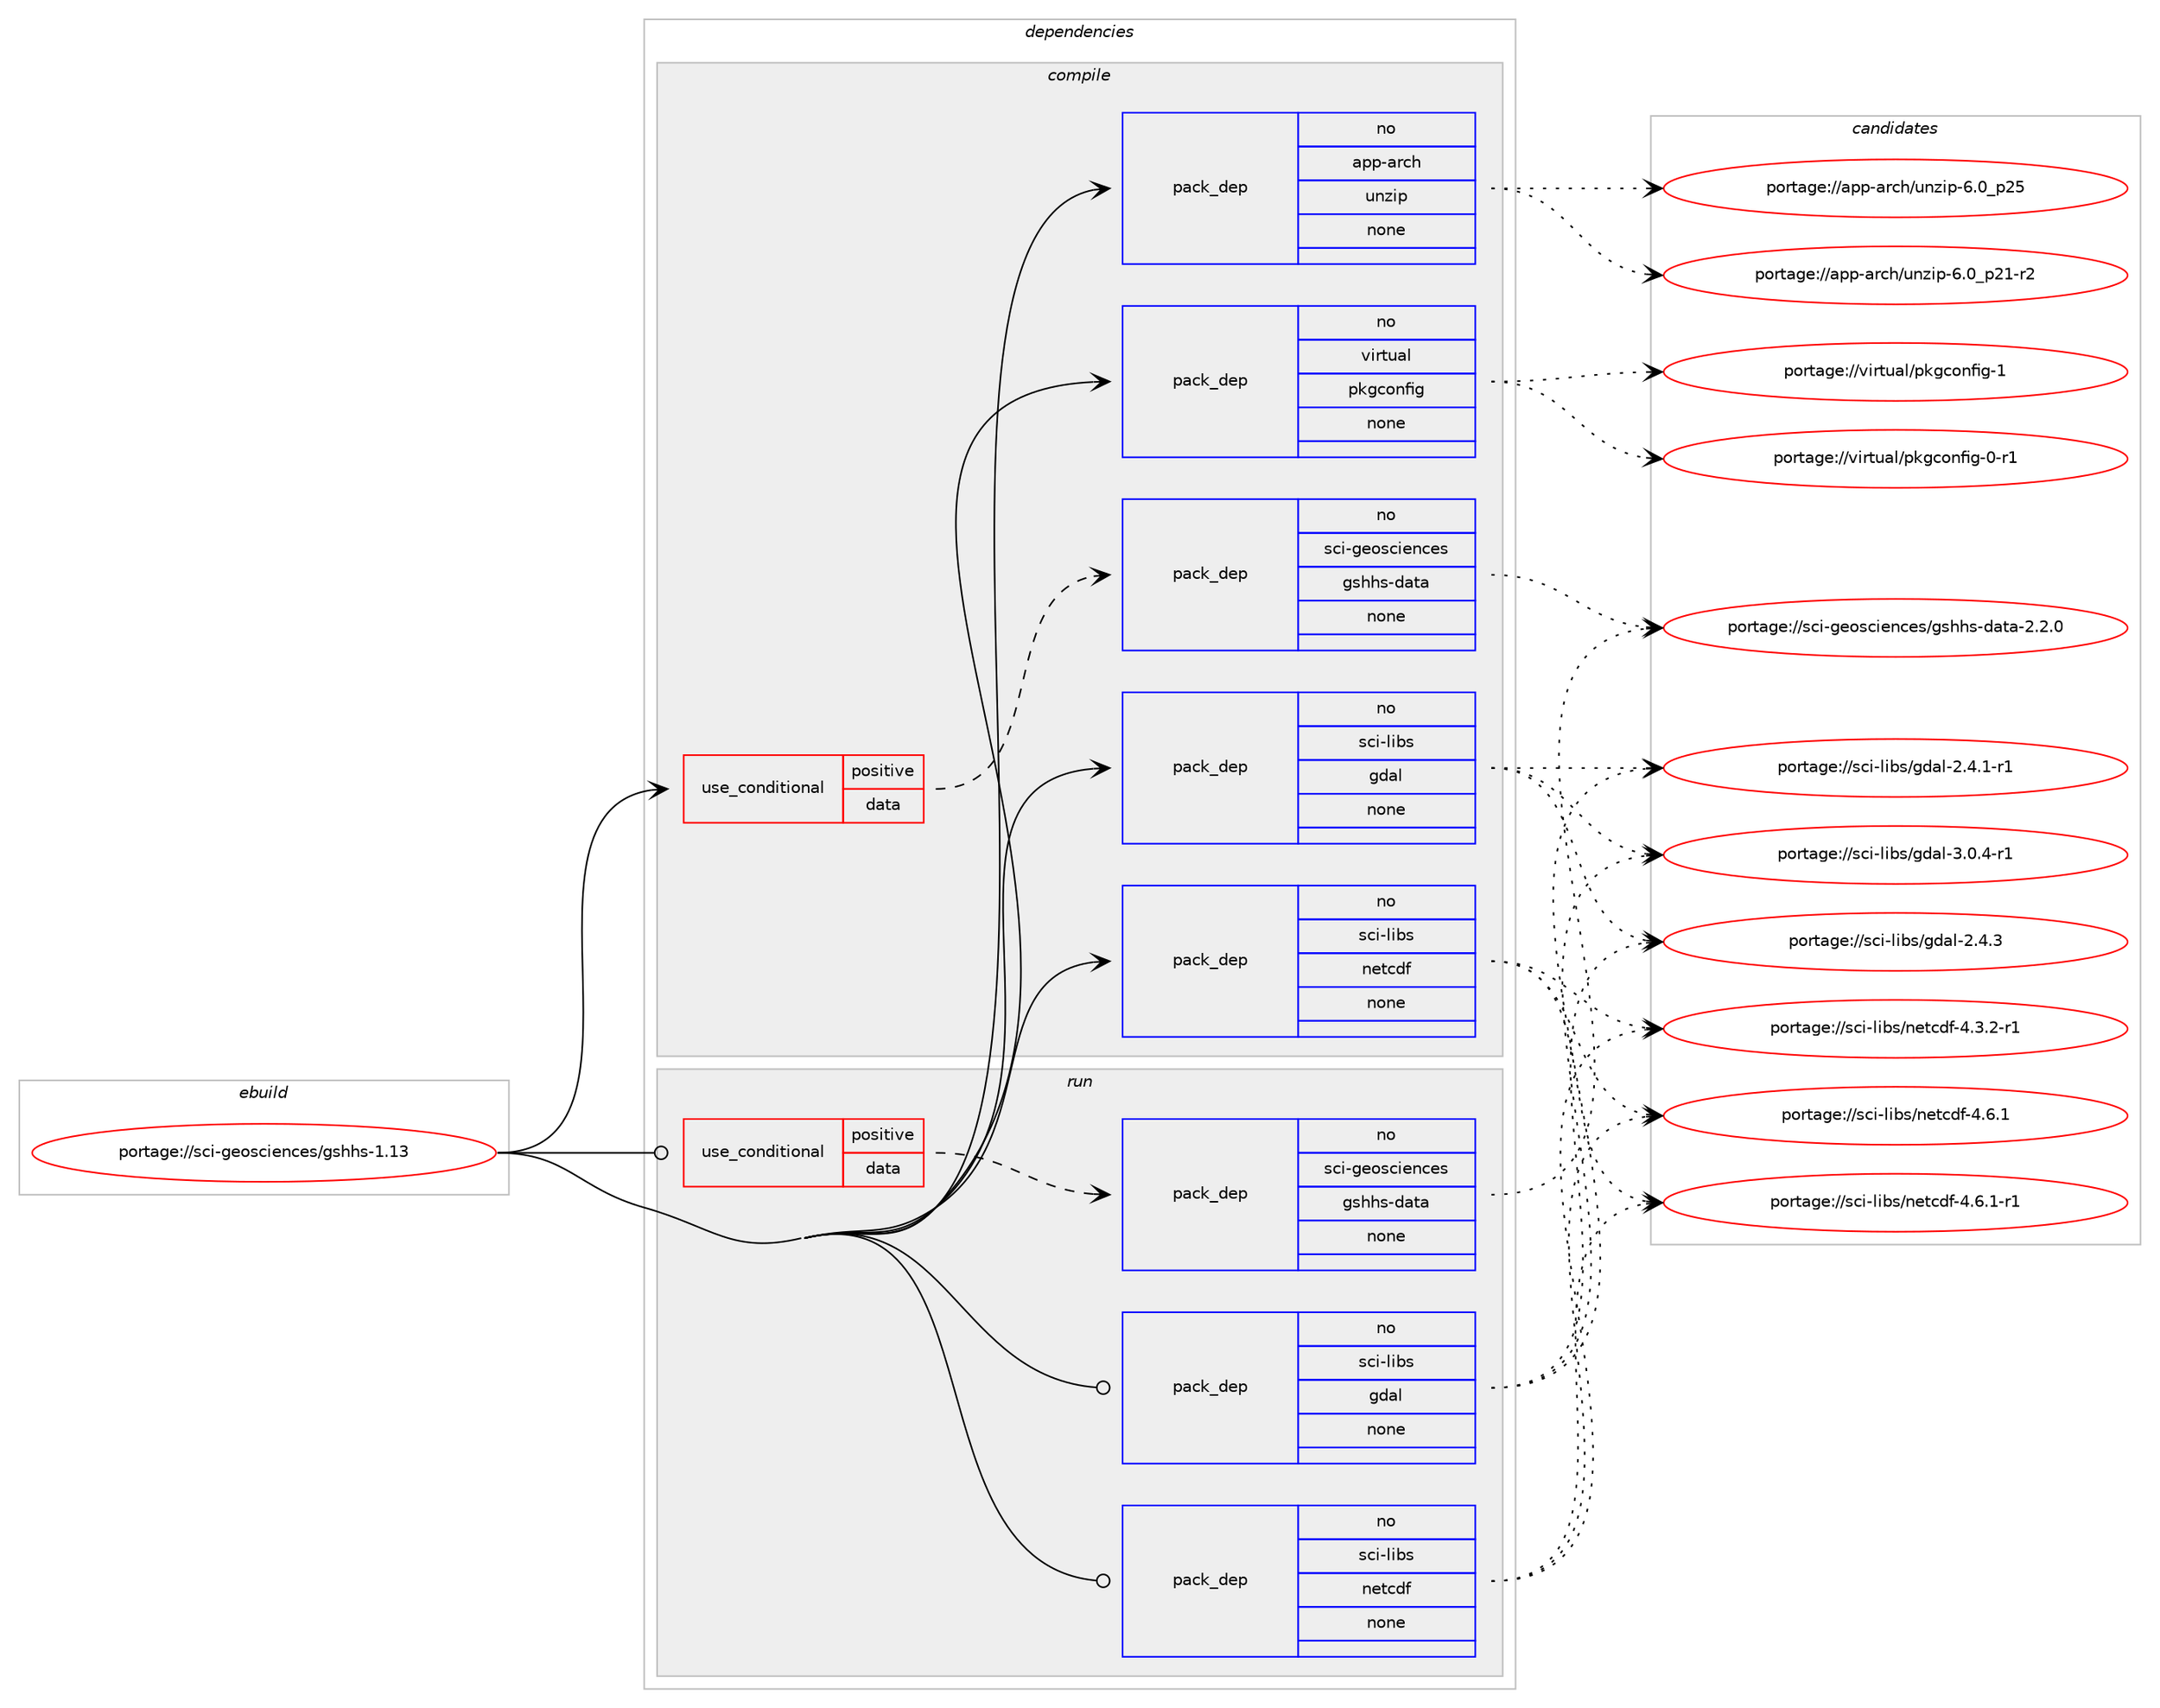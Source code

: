 digraph prolog {

# *************
# Graph options
# *************

newrank=true;
concentrate=true;
compound=true;
graph [rankdir=LR,fontname=Helvetica,fontsize=10,ranksep=1.5];#, ranksep=2.5, nodesep=0.2];
edge  [arrowhead=vee];
node  [fontname=Helvetica,fontsize=10];

# **********
# The ebuild
# **********

subgraph cluster_leftcol {
color=gray;
rank=same;
label=<<i>ebuild</i>>;
id [label="portage://sci-geosciences/gshhs-1.13", color=red, width=4, href="../sci-geosciences/gshhs-1.13.svg"];
}

# ****************
# The dependencies
# ****************

subgraph cluster_midcol {
color=gray;
label=<<i>dependencies</i>>;
subgraph cluster_compile {
fillcolor="#eeeeee";
style=filled;
label=<<i>compile</i>>;
subgraph cond7674 {
dependency41810 [label=<<TABLE BORDER="0" CELLBORDER="1" CELLSPACING="0" CELLPADDING="4"><TR><TD ROWSPAN="3" CELLPADDING="10">use_conditional</TD></TR><TR><TD>positive</TD></TR><TR><TD>data</TD></TR></TABLE>>, shape=none, color=red];
subgraph pack33248 {
dependency41811 [label=<<TABLE BORDER="0" CELLBORDER="1" CELLSPACING="0" CELLPADDING="4" WIDTH="220"><TR><TD ROWSPAN="6" CELLPADDING="30">pack_dep</TD></TR><TR><TD WIDTH="110">no</TD></TR><TR><TD>sci-geosciences</TD></TR><TR><TD>gshhs-data</TD></TR><TR><TD>none</TD></TR><TR><TD></TD></TR></TABLE>>, shape=none, color=blue];
}
dependency41810:e -> dependency41811:w [weight=20,style="dashed",arrowhead="vee"];
}
id:e -> dependency41810:w [weight=20,style="solid",arrowhead="vee"];
subgraph pack33249 {
dependency41812 [label=<<TABLE BORDER="0" CELLBORDER="1" CELLSPACING="0" CELLPADDING="4" WIDTH="220"><TR><TD ROWSPAN="6" CELLPADDING="30">pack_dep</TD></TR><TR><TD WIDTH="110">no</TD></TR><TR><TD>app-arch</TD></TR><TR><TD>unzip</TD></TR><TR><TD>none</TD></TR><TR><TD></TD></TR></TABLE>>, shape=none, color=blue];
}
id:e -> dependency41812:w [weight=20,style="solid",arrowhead="vee"];
subgraph pack33250 {
dependency41813 [label=<<TABLE BORDER="0" CELLBORDER="1" CELLSPACING="0" CELLPADDING="4" WIDTH="220"><TR><TD ROWSPAN="6" CELLPADDING="30">pack_dep</TD></TR><TR><TD WIDTH="110">no</TD></TR><TR><TD>sci-libs</TD></TR><TR><TD>gdal</TD></TR><TR><TD>none</TD></TR><TR><TD></TD></TR></TABLE>>, shape=none, color=blue];
}
id:e -> dependency41813:w [weight=20,style="solid",arrowhead="vee"];
subgraph pack33251 {
dependency41814 [label=<<TABLE BORDER="0" CELLBORDER="1" CELLSPACING="0" CELLPADDING="4" WIDTH="220"><TR><TD ROWSPAN="6" CELLPADDING="30">pack_dep</TD></TR><TR><TD WIDTH="110">no</TD></TR><TR><TD>sci-libs</TD></TR><TR><TD>netcdf</TD></TR><TR><TD>none</TD></TR><TR><TD></TD></TR></TABLE>>, shape=none, color=blue];
}
id:e -> dependency41814:w [weight=20,style="solid",arrowhead="vee"];
subgraph pack33252 {
dependency41815 [label=<<TABLE BORDER="0" CELLBORDER="1" CELLSPACING="0" CELLPADDING="4" WIDTH="220"><TR><TD ROWSPAN="6" CELLPADDING="30">pack_dep</TD></TR><TR><TD WIDTH="110">no</TD></TR><TR><TD>virtual</TD></TR><TR><TD>pkgconfig</TD></TR><TR><TD>none</TD></TR><TR><TD></TD></TR></TABLE>>, shape=none, color=blue];
}
id:e -> dependency41815:w [weight=20,style="solid",arrowhead="vee"];
}
subgraph cluster_compileandrun {
fillcolor="#eeeeee";
style=filled;
label=<<i>compile and run</i>>;
}
subgraph cluster_run {
fillcolor="#eeeeee";
style=filled;
label=<<i>run</i>>;
subgraph cond7675 {
dependency41816 [label=<<TABLE BORDER="0" CELLBORDER="1" CELLSPACING="0" CELLPADDING="4"><TR><TD ROWSPAN="3" CELLPADDING="10">use_conditional</TD></TR><TR><TD>positive</TD></TR><TR><TD>data</TD></TR></TABLE>>, shape=none, color=red];
subgraph pack33253 {
dependency41817 [label=<<TABLE BORDER="0" CELLBORDER="1" CELLSPACING="0" CELLPADDING="4" WIDTH="220"><TR><TD ROWSPAN="6" CELLPADDING="30">pack_dep</TD></TR><TR><TD WIDTH="110">no</TD></TR><TR><TD>sci-geosciences</TD></TR><TR><TD>gshhs-data</TD></TR><TR><TD>none</TD></TR><TR><TD></TD></TR></TABLE>>, shape=none, color=blue];
}
dependency41816:e -> dependency41817:w [weight=20,style="dashed",arrowhead="vee"];
}
id:e -> dependency41816:w [weight=20,style="solid",arrowhead="odot"];
subgraph pack33254 {
dependency41818 [label=<<TABLE BORDER="0" CELLBORDER="1" CELLSPACING="0" CELLPADDING="4" WIDTH="220"><TR><TD ROWSPAN="6" CELLPADDING="30">pack_dep</TD></TR><TR><TD WIDTH="110">no</TD></TR><TR><TD>sci-libs</TD></TR><TR><TD>gdal</TD></TR><TR><TD>none</TD></TR><TR><TD></TD></TR></TABLE>>, shape=none, color=blue];
}
id:e -> dependency41818:w [weight=20,style="solid",arrowhead="odot"];
subgraph pack33255 {
dependency41819 [label=<<TABLE BORDER="0" CELLBORDER="1" CELLSPACING="0" CELLPADDING="4" WIDTH="220"><TR><TD ROWSPAN="6" CELLPADDING="30">pack_dep</TD></TR><TR><TD WIDTH="110">no</TD></TR><TR><TD>sci-libs</TD></TR><TR><TD>netcdf</TD></TR><TR><TD>none</TD></TR><TR><TD></TD></TR></TABLE>>, shape=none, color=blue];
}
id:e -> dependency41819:w [weight=20,style="solid",arrowhead="odot"];
}
}

# **************
# The candidates
# **************

subgraph cluster_choices {
rank=same;
color=gray;
label=<<i>candidates</i>>;

subgraph choice33248 {
color=black;
nodesep=1;
choice1159910545103101111115991051011109910111547103115104104115451009711697455046504648 [label="portage://sci-geosciences/gshhs-data-2.2.0", color=red, width=4,href="../sci-geosciences/gshhs-data-2.2.0.svg"];
dependency41811:e -> choice1159910545103101111115991051011109910111547103115104104115451009711697455046504648:w [style=dotted,weight="100"];
}
subgraph choice33249 {
color=black;
nodesep=1;
choice971121124597114991044711711012210511245544648951125053 [label="portage://app-arch/unzip-6.0_p25", color=red, width=4,href="../app-arch/unzip-6.0_p25.svg"];
choice9711211245971149910447117110122105112455446489511250494511450 [label="portage://app-arch/unzip-6.0_p21-r2", color=red, width=4,href="../app-arch/unzip-6.0_p21-r2.svg"];
dependency41812:e -> choice971121124597114991044711711012210511245544648951125053:w [style=dotted,weight="100"];
dependency41812:e -> choice9711211245971149910447117110122105112455446489511250494511450:w [style=dotted,weight="100"];
}
subgraph choice33250 {
color=black;
nodesep=1;
choice11599105451081059811547103100971084551464846524511449 [label="portage://sci-libs/gdal-3.0.4-r1", color=red, width=4,href="../sci-libs/gdal-3.0.4-r1.svg"];
choice1159910545108105981154710310097108455046524651 [label="portage://sci-libs/gdal-2.4.3", color=red, width=4,href="../sci-libs/gdal-2.4.3.svg"];
choice11599105451081059811547103100971084550465246494511449 [label="portage://sci-libs/gdal-2.4.1-r1", color=red, width=4,href="../sci-libs/gdal-2.4.1-r1.svg"];
dependency41813:e -> choice11599105451081059811547103100971084551464846524511449:w [style=dotted,weight="100"];
dependency41813:e -> choice1159910545108105981154710310097108455046524651:w [style=dotted,weight="100"];
dependency41813:e -> choice11599105451081059811547103100971084550465246494511449:w [style=dotted,weight="100"];
}
subgraph choice33251 {
color=black;
nodesep=1;
choice11599105451081059811547110101116991001024552465446494511449 [label="portage://sci-libs/netcdf-4.6.1-r1", color=red, width=4,href="../sci-libs/netcdf-4.6.1-r1.svg"];
choice1159910545108105981154711010111699100102455246544649 [label="portage://sci-libs/netcdf-4.6.1", color=red, width=4,href="../sci-libs/netcdf-4.6.1.svg"];
choice11599105451081059811547110101116991001024552465146504511449 [label="portage://sci-libs/netcdf-4.3.2-r1", color=red, width=4,href="../sci-libs/netcdf-4.3.2-r1.svg"];
dependency41814:e -> choice11599105451081059811547110101116991001024552465446494511449:w [style=dotted,weight="100"];
dependency41814:e -> choice1159910545108105981154711010111699100102455246544649:w [style=dotted,weight="100"];
dependency41814:e -> choice11599105451081059811547110101116991001024552465146504511449:w [style=dotted,weight="100"];
}
subgraph choice33252 {
color=black;
nodesep=1;
choice1181051141161179710847112107103991111101021051034549 [label="portage://virtual/pkgconfig-1", color=red, width=4,href="../virtual/pkgconfig-1.svg"];
choice11810511411611797108471121071039911111010210510345484511449 [label="portage://virtual/pkgconfig-0-r1", color=red, width=4,href="../virtual/pkgconfig-0-r1.svg"];
dependency41815:e -> choice1181051141161179710847112107103991111101021051034549:w [style=dotted,weight="100"];
dependency41815:e -> choice11810511411611797108471121071039911111010210510345484511449:w [style=dotted,weight="100"];
}
subgraph choice33253 {
color=black;
nodesep=1;
choice1159910545103101111115991051011109910111547103115104104115451009711697455046504648 [label="portage://sci-geosciences/gshhs-data-2.2.0", color=red, width=4,href="../sci-geosciences/gshhs-data-2.2.0.svg"];
dependency41817:e -> choice1159910545103101111115991051011109910111547103115104104115451009711697455046504648:w [style=dotted,weight="100"];
}
subgraph choice33254 {
color=black;
nodesep=1;
choice11599105451081059811547103100971084551464846524511449 [label="portage://sci-libs/gdal-3.0.4-r1", color=red, width=4,href="../sci-libs/gdal-3.0.4-r1.svg"];
choice1159910545108105981154710310097108455046524651 [label="portage://sci-libs/gdal-2.4.3", color=red, width=4,href="../sci-libs/gdal-2.4.3.svg"];
choice11599105451081059811547103100971084550465246494511449 [label="portage://sci-libs/gdal-2.4.1-r1", color=red, width=4,href="../sci-libs/gdal-2.4.1-r1.svg"];
dependency41818:e -> choice11599105451081059811547103100971084551464846524511449:w [style=dotted,weight="100"];
dependency41818:e -> choice1159910545108105981154710310097108455046524651:w [style=dotted,weight="100"];
dependency41818:e -> choice11599105451081059811547103100971084550465246494511449:w [style=dotted,weight="100"];
}
subgraph choice33255 {
color=black;
nodesep=1;
choice11599105451081059811547110101116991001024552465446494511449 [label="portage://sci-libs/netcdf-4.6.1-r1", color=red, width=4,href="../sci-libs/netcdf-4.6.1-r1.svg"];
choice1159910545108105981154711010111699100102455246544649 [label="portage://sci-libs/netcdf-4.6.1", color=red, width=4,href="../sci-libs/netcdf-4.6.1.svg"];
choice11599105451081059811547110101116991001024552465146504511449 [label="portage://sci-libs/netcdf-4.3.2-r1", color=red, width=4,href="../sci-libs/netcdf-4.3.2-r1.svg"];
dependency41819:e -> choice11599105451081059811547110101116991001024552465446494511449:w [style=dotted,weight="100"];
dependency41819:e -> choice1159910545108105981154711010111699100102455246544649:w [style=dotted,weight="100"];
dependency41819:e -> choice11599105451081059811547110101116991001024552465146504511449:w [style=dotted,weight="100"];
}
}

}
